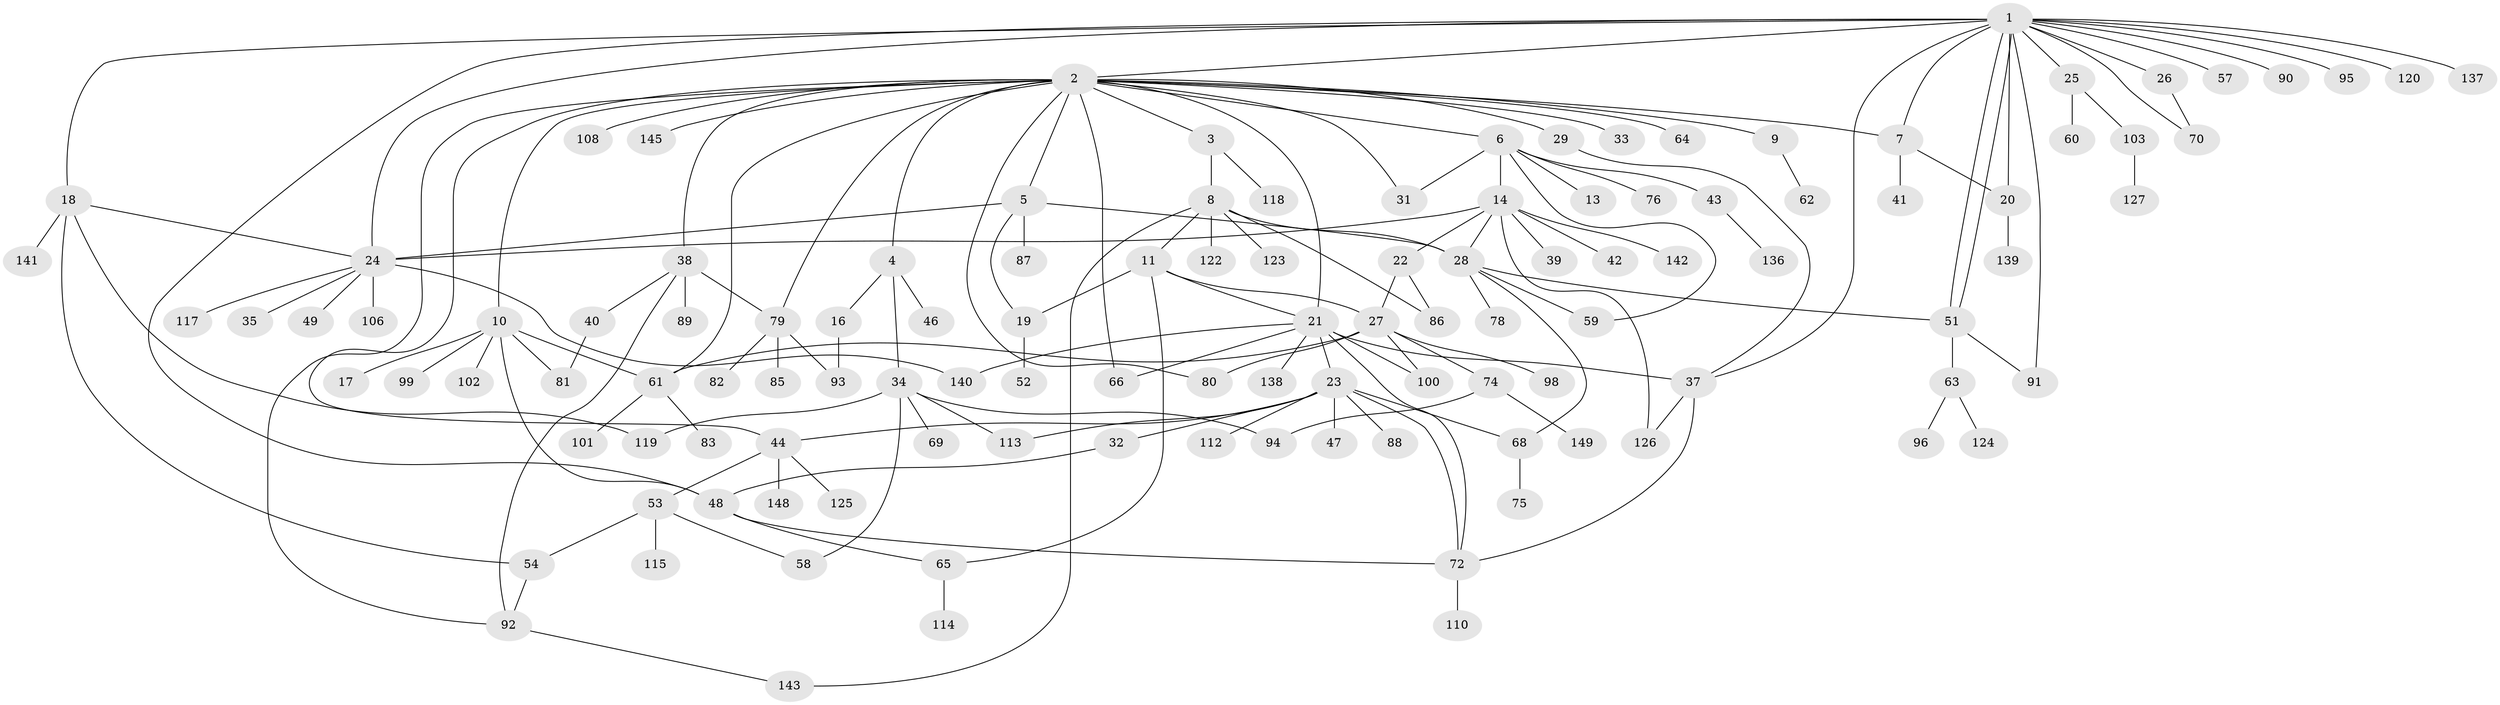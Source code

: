 // Generated by graph-tools (version 1.1) at 2025/51/02/27/25 19:51:57]
// undirected, 117 vertices, 161 edges
graph export_dot {
graph [start="1"]
  node [color=gray90,style=filled];
  1 [super="+132"];
  2 [super="+55"];
  3;
  4;
  5 [super="+15"];
  6 [super="+12"];
  7 [super="+116"];
  8 [super="+84"];
  9;
  10;
  11 [super="+135"];
  13;
  14 [super="+45"];
  16;
  17;
  18;
  19 [super="+107"];
  20;
  21 [super="+50"];
  22 [super="+111"];
  23 [super="+36"];
  24 [super="+131"];
  25;
  26;
  27 [super="+56"];
  28 [super="+30"];
  29;
  31;
  32;
  33;
  34 [super="+67"];
  35;
  37 [super="+133"];
  38;
  39;
  40 [super="+105"];
  41;
  42;
  43;
  44 [super="+121"];
  46;
  47;
  48 [super="+146"];
  49;
  51 [super="+144"];
  52;
  53 [super="+109"];
  54;
  57;
  58;
  59;
  60;
  61 [super="+71"];
  62;
  63;
  64;
  65 [super="+97"];
  66 [super="+129"];
  68;
  69;
  70 [super="+77"];
  72 [super="+73"];
  74 [super="+134"];
  75;
  76;
  78;
  79 [super="+104"];
  80;
  81;
  82;
  83;
  85;
  86;
  87;
  88;
  89;
  90;
  91 [super="+130"];
  92;
  93;
  94 [super="+147"];
  95;
  96;
  98;
  99;
  100;
  101;
  102;
  103;
  106;
  108;
  110;
  112;
  113;
  114;
  115;
  117;
  118;
  119 [super="+128"];
  120;
  122;
  123;
  124;
  125;
  126;
  127;
  136;
  137;
  138;
  139;
  140;
  141;
  142;
  143;
  145;
  148;
  149;
  1 -- 2;
  1 -- 7;
  1 -- 18;
  1 -- 20;
  1 -- 24;
  1 -- 25;
  1 -- 26;
  1 -- 37;
  1 -- 48;
  1 -- 51;
  1 -- 51;
  1 -- 57;
  1 -- 70;
  1 -- 90;
  1 -- 91;
  1 -- 95;
  1 -- 120;
  1 -- 137;
  2 -- 3;
  2 -- 4;
  2 -- 5;
  2 -- 6;
  2 -- 9;
  2 -- 10;
  2 -- 21;
  2 -- 29;
  2 -- 31;
  2 -- 33;
  2 -- 38;
  2 -- 44;
  2 -- 64;
  2 -- 66;
  2 -- 79;
  2 -- 80;
  2 -- 92;
  2 -- 145;
  2 -- 108;
  2 -- 61;
  2 -- 7;
  3 -- 8;
  3 -- 118;
  4 -- 16;
  4 -- 34;
  4 -- 46;
  5 -- 19;
  5 -- 24;
  5 -- 28;
  5 -- 87;
  6 -- 13;
  6 -- 14;
  6 -- 31;
  6 -- 43;
  6 -- 59;
  6 -- 76;
  7 -- 20;
  7 -- 41;
  8 -- 11;
  8 -- 28 [weight=2];
  8 -- 86;
  8 -- 122;
  8 -- 123;
  8 -- 143;
  9 -- 62;
  10 -- 17;
  10 -- 81;
  10 -- 99;
  10 -- 102;
  10 -- 48;
  10 -- 61;
  11 -- 21;
  11 -- 27;
  11 -- 65;
  11 -- 19;
  14 -- 22;
  14 -- 24;
  14 -- 39;
  14 -- 42;
  14 -- 126;
  14 -- 142;
  14 -- 28;
  16 -- 93;
  18 -- 24;
  18 -- 54;
  18 -- 119;
  18 -- 141;
  19 -- 52;
  20 -- 139;
  21 -- 23;
  21 -- 72;
  21 -- 100;
  21 -- 140;
  21 -- 66;
  21 -- 37;
  21 -- 138;
  22 -- 27;
  22 -- 86;
  23 -- 32;
  23 -- 88;
  23 -- 112;
  23 -- 113;
  23 -- 47;
  23 -- 44;
  23 -- 68;
  23 -- 72;
  24 -- 35;
  24 -- 49;
  24 -- 106;
  24 -- 117;
  24 -- 140;
  25 -- 60;
  25 -- 103;
  26 -- 70;
  27 -- 61;
  27 -- 74 [weight=2];
  27 -- 80;
  27 -- 98;
  27 -- 100;
  28 -- 51;
  28 -- 68;
  28 -- 78;
  28 -- 59;
  29 -- 37;
  32 -- 48;
  34 -- 58;
  34 -- 69;
  34 -- 113;
  34 -- 119;
  34 -- 94;
  37 -- 126;
  37 -- 72;
  38 -- 40;
  38 -- 79;
  38 -- 89;
  38 -- 92;
  40 -- 81;
  43 -- 136;
  44 -- 53;
  44 -- 125;
  44 -- 148;
  48 -- 65;
  48 -- 72;
  51 -- 63;
  51 -- 91;
  53 -- 54;
  53 -- 58;
  53 -- 115;
  54 -- 92;
  61 -- 83;
  61 -- 101;
  63 -- 96;
  63 -- 124;
  65 -- 114;
  68 -- 75;
  72 -- 110;
  74 -- 94;
  74 -- 149;
  79 -- 82;
  79 -- 85;
  79 -- 93;
  92 -- 143;
  103 -- 127;
}
